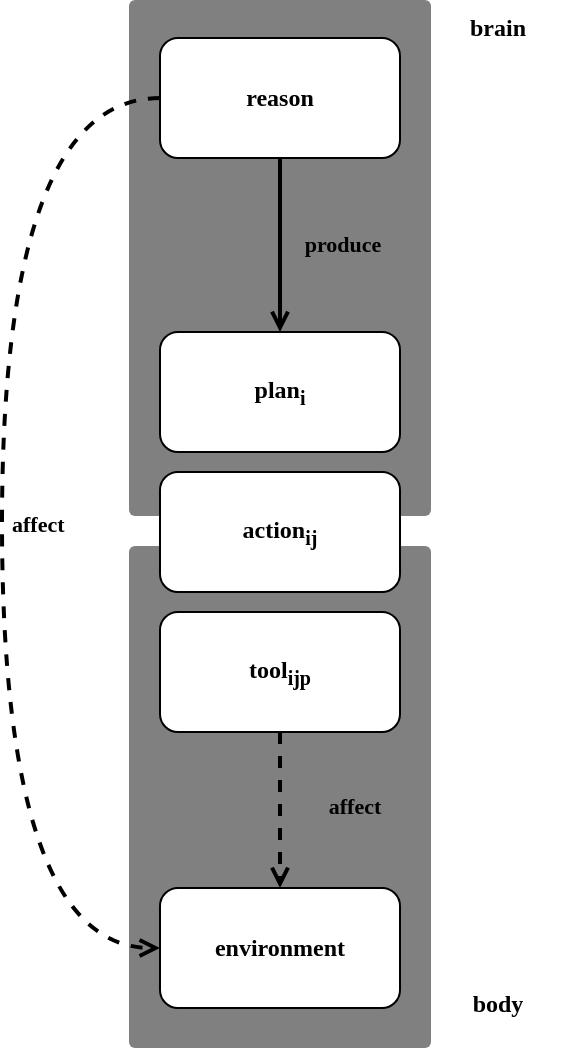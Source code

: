 <mxfile>
    <diagram id="HadrNUfJjAVtZyrbv93x" name="Page-1">
        <mxGraphModel dx="1478" dy="1422" grid="0" gridSize="10" guides="1" tooltips="1" connect="1" arrows="1" fold="1" page="0" pageScale="1" pageWidth="827" pageHeight="1169" math="0" shadow="0">
            <root>
                <mxCell id="0"/>
                <mxCell id="1" parent="0"/>
                <mxCell id="48" value="" style="rounded=1;whiteSpace=wrap;html=1;fontFamily=source code pro;fontSource=https%3A%2F%2Ffonts.googleapis.com%2Fcss%3Ffamily%3Dsource%2Bcode%2Bpro;fillColor=#808080;strokeColor=none;arcSize=2;fontStyle=1" parent="1" vertex="1">
                    <mxGeometry x="319.5" y="746" width="151" height="251" as="geometry"/>
                </mxCell>
                <mxCell id="47" value="" style="rounded=1;whiteSpace=wrap;html=1;fontFamily=source code pro;fontSource=https%3A%2F%2Ffonts.googleapis.com%2Fcss%3Ffamily%3Dsource%2Bcode%2Bpro;fillColor=#808080;strokeColor=none;arcSize=2;fontStyle=1" parent="1" vertex="1">
                    <mxGeometry x="319.5" y="473" width="151" height="258" as="geometry"/>
                </mxCell>
                <mxCell id="51" style="edgeStyle=orthogonalEdgeStyle;html=1;curved=1;dashed=1;strokeWidth=2;endArrow=open;endFill=0;fontFamily=source code pro;fontSource=https%3A%2F%2Ffonts.googleapis.com%2Fcss%3Ffamily%3Dsource%2Bcode%2Bpro;fontStyle=1" parent="1" source="38" target="45" edge="1">
                    <mxGeometry relative="1" as="geometry">
                        <Array as="points">
                            <mxPoint x="256" y="522"/>
                            <mxPoint x="256" y="947"/>
                        </Array>
                    </mxGeometry>
                </mxCell>
                <mxCell id="38" value="reason" style="rounded=1;whiteSpace=wrap;html=1;fontFamily=source code pro;fontSource=https%3A%2F%2Ffonts.googleapis.com%2Fcss%3Ffamily%3Dsource%2Bcode%2Bpro;fontStyle=1" parent="1" vertex="1">
                    <mxGeometry x="335" y="492" width="120" height="60" as="geometry"/>
                </mxCell>
                <mxCell id="39" value="plan&lt;sub&gt;i&lt;/sub&gt;" style="rounded=1;whiteSpace=wrap;html=1;fontFamily=source code pro;fontSource=https%3A%2F%2Ffonts.googleapis.com%2Fcss%3Ffamily%3Dsource%2Bcode%2Bpro;fontStyle=1" parent="1" vertex="1">
                    <mxGeometry x="335" y="639" width="120" height="60" as="geometry"/>
                </mxCell>
                <mxCell id="40" value="produce" style="html=1;endArrow=open;endFill=0;strokeWidth=2;fontFamily=source code pro;fontSource=https%3A%2F%2Ffonts.googleapis.com%2Fcss%3Ffamily%3Dsource%2Bcode%2Bpro;labelBackgroundColor=none;fontStyle=1" parent="1" source="38" target="39" edge="1">
                    <mxGeometry x="-0.011" y="31" relative="1" as="geometry">
                        <mxPoint x="367" y="314" as="sourcePoint"/>
                        <mxPoint x="419" y="314" as="targetPoint"/>
                        <mxPoint as="offset"/>
                    </mxGeometry>
                </mxCell>
                <mxCell id="41" value="action&lt;sub&gt;ij&lt;/sub&gt;" style="rounded=1;whiteSpace=wrap;html=1;fontFamily=source code pro;fontSource=https%3A%2F%2Ffonts.googleapis.com%2Fcss%3Ffamily%3Dsource%2Bcode%2Bpro;fontStyle=1" parent="1" vertex="1">
                    <mxGeometry x="335" y="709" width="120" height="60" as="geometry"/>
                </mxCell>
                <mxCell id="44" value="tool&lt;sub&gt;ijp&lt;/sub&gt;" style="rounded=1;whiteSpace=wrap;html=1;fontFamily=source code pro;fontSource=https%3A%2F%2Ffonts.googleapis.com%2Fcss%3Ffamily%3Dsource%2Bcode%2Bpro;fontStyle=1" parent="1" vertex="1">
                    <mxGeometry x="335" y="779" width="120" height="60" as="geometry"/>
                </mxCell>
                <mxCell id="45" value="environment" style="rounded=1;whiteSpace=wrap;html=1;fontFamily=source code pro;fontSource=https%3A%2F%2Ffonts.googleapis.com%2Fcss%3Ffamily%3Dsource%2Bcode%2Bpro;fontStyle=1" parent="1" vertex="1">
                    <mxGeometry x="335" y="917" width="120" height="60" as="geometry"/>
                </mxCell>
                <mxCell id="46" value="affect" style="html=1;endArrow=open;endFill=0;strokeWidth=2;dashed=1;fontFamily=source code pro;fontSource=https%3A%2F%2Ffonts.googleapis.com%2Fcss%3Ffamily%3Dsource%2Bcode%2Bpro;labelBackgroundColor=none;fontStyle=1" parent="1" source="44" target="45" edge="1">
                    <mxGeometry x="-0.051" y="37" relative="1" as="geometry">
                        <mxPoint x="152" y="679" as="sourcePoint"/>
                        <mxPoint x="345" y="679" as="targetPoint"/>
                        <mxPoint as="offset"/>
                    </mxGeometry>
                </mxCell>
                <mxCell id="49" value="body" style="text;whiteSpace=wrap;html=1;align=center;fontFamily=source code pro;fontSource=https%3A%2F%2Ffonts.googleapis.com%2Fcss%3Ffamily%3Dsource%2Bcode%2Bpro;fontStyle=1" parent="1" vertex="1">
                    <mxGeometry x="470.499" y="961.003" width="68" height="36" as="geometry"/>
                </mxCell>
                <mxCell id="50" value="brain" style="text;whiteSpace=wrap;html=1;align=center;fontFamily=source code pro;fontSource=https%3A%2F%2Ffonts.googleapis.com%2Fcss%3Ffamily%3Dsource%2Bcode%2Bpro;fontStyle=1" parent="1" vertex="1">
                    <mxGeometry x="470.499" y="473.003" width="68" height="36" as="geometry"/>
                </mxCell>
                <mxCell id="52" value="&lt;span style=&quot;color: rgb(0, 0, 0); font-size: 11px; font-style: normal; font-variant-ligatures: normal; font-variant-caps: normal; letter-spacing: normal; orphans: 2; text-align: center; text-indent: 0px; text-transform: none; widows: 2; word-spacing: 0px; -webkit-text-stroke-width: 0px; white-space: nowrap; background-color: rgb(255, 255, 255); text-decoration-thickness: initial; text-decoration-style: initial; text-decoration-color: initial; float: none; display: inline !important;&quot;&gt;affect&lt;/span&gt;" style="text;whiteSpace=wrap;html=1;fontFamily=source code pro;fontSource=https%3A%2F%2Ffonts.googleapis.com%2Fcss%3Ffamily%3Dsource%2Bcode%2Bpro;fontStyle=1" parent="1" vertex="1">
                    <mxGeometry x="258.996" y="721.001" width="68" height="36" as="geometry"/>
                </mxCell>
            </root>
        </mxGraphModel>
    </diagram>
</mxfile>